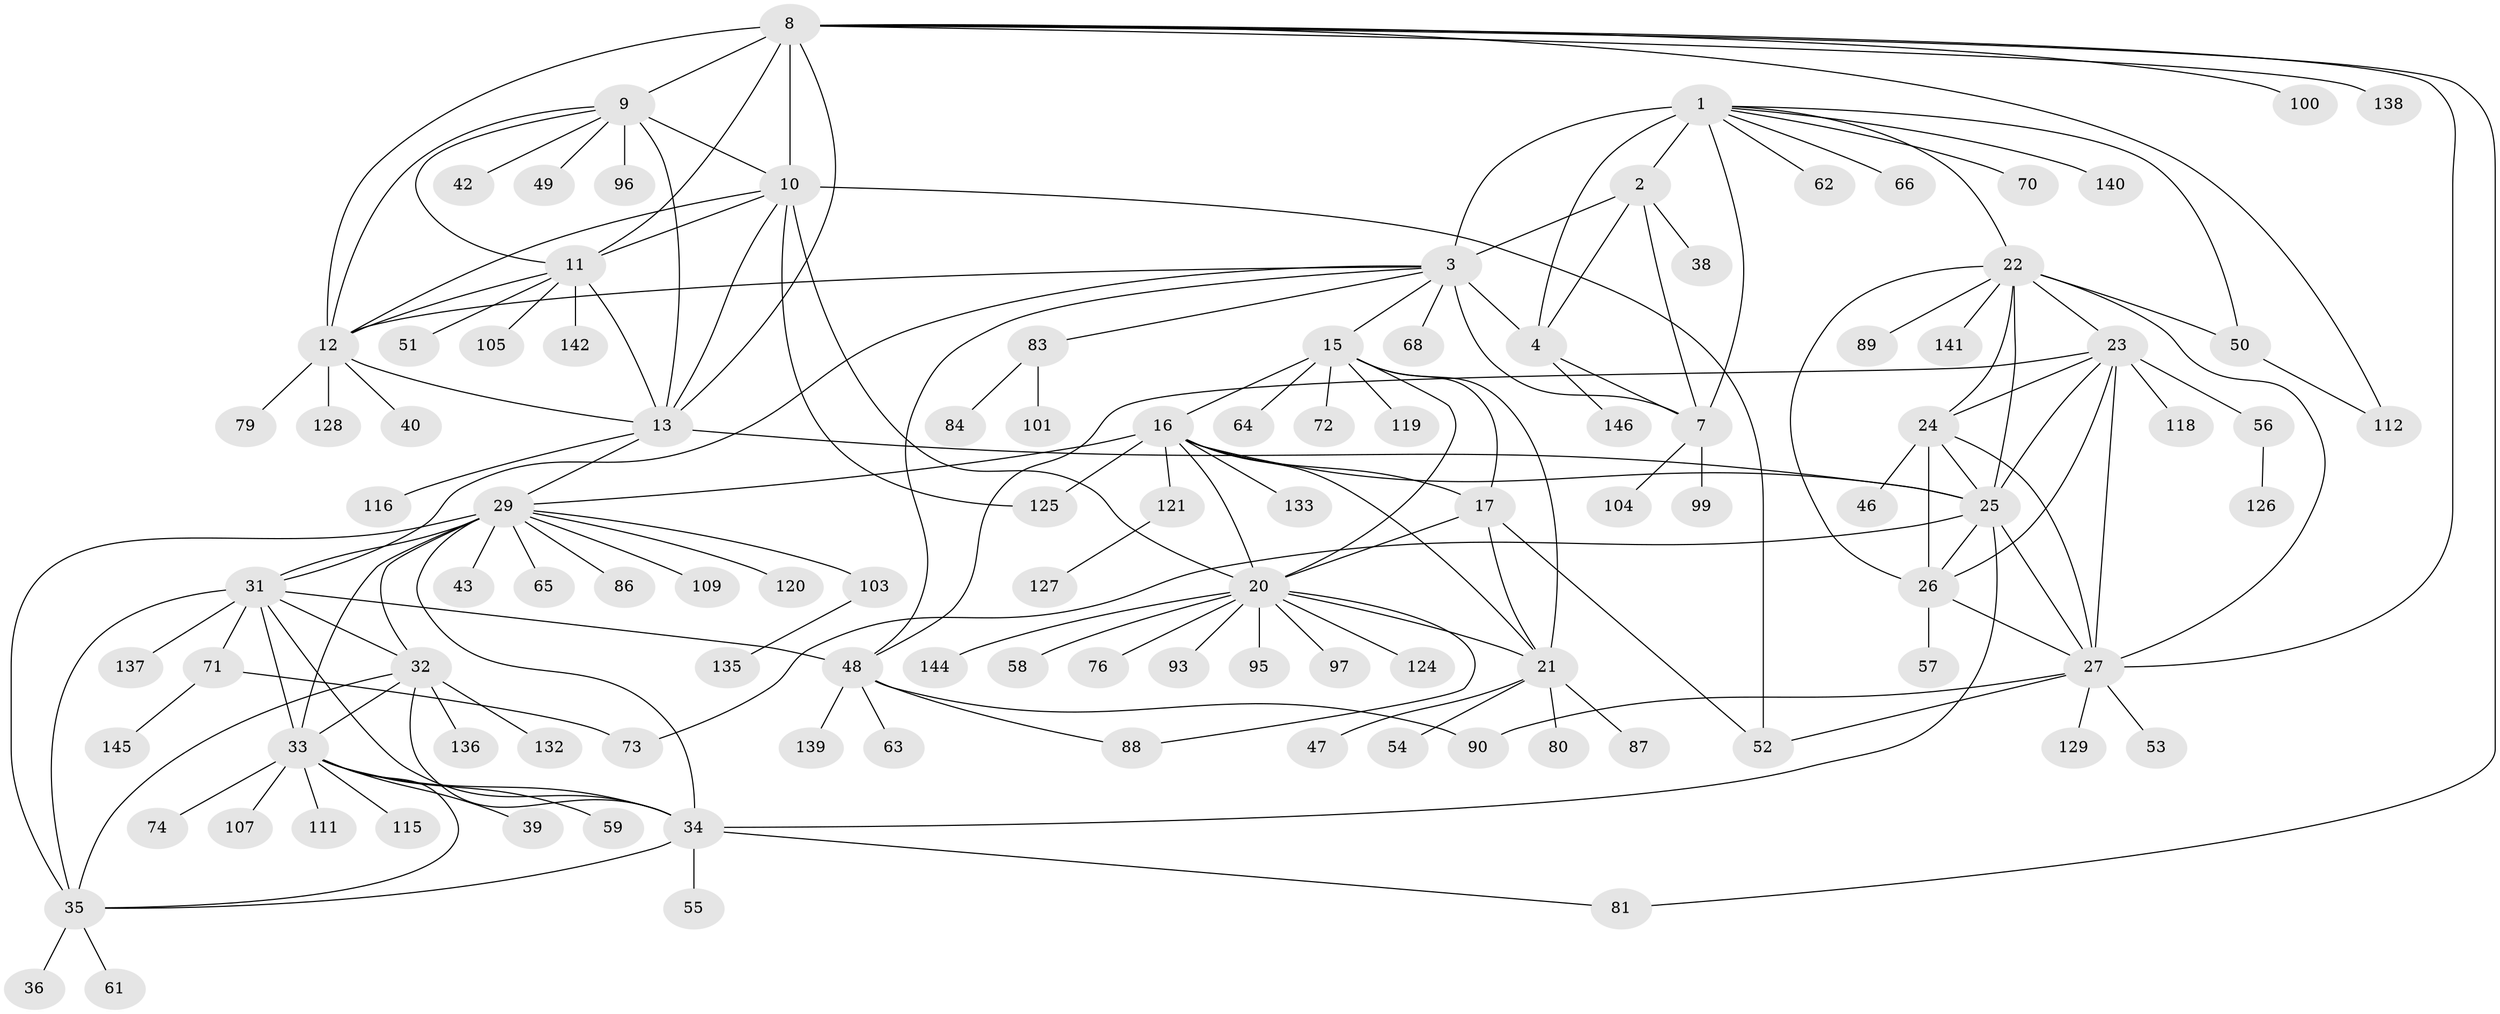 // original degree distribution, {10: 0.03424657534246575, 8: 0.04794520547945205, 11: 0.0410958904109589, 7: 0.0410958904109589, 9: 0.0410958904109589, 6: 0.0136986301369863, 14: 0.00684931506849315, 12: 0.00684931506849315, 13: 0.0136986301369863, 1: 0.589041095890411, 3: 0.0410958904109589, 2: 0.1095890410958904, 4: 0.0136986301369863}
// Generated by graph-tools (version 1.1) at 2025/11/02/27/25 16:11:29]
// undirected, 110 vertices, 169 edges
graph export_dot {
graph [start="1"]
  node [color=gray90,style=filled];
  1 [super="+6"];
  2 [super="+114"];
  3 [super="+5"];
  4 [super="+131"];
  7 [super="+134"];
  8 [super="+14"];
  9 [super="+77"];
  10 [super="+69"];
  11 [super="+37"];
  12 [super="+117"];
  13 [super="+98"];
  15 [super="+60"];
  16 [super="+18"];
  17 [super="+19"];
  20 [super="+41"];
  21 [super="+110"];
  22 [super="+75"];
  23 [super="+106"];
  24 [super="+28"];
  25 [super="+123"];
  26;
  27 [super="+67"];
  29 [super="+30"];
  31 [super="+44"];
  32 [super="+45"];
  33 [super="+122"];
  34;
  35 [super="+78"];
  36;
  38;
  39;
  40;
  42;
  43;
  46;
  47;
  48 [super="+108"];
  49;
  50 [super="+130"];
  51;
  52 [super="+85"];
  53;
  54 [super="+92"];
  55;
  56;
  57;
  58;
  59;
  61;
  62;
  63;
  64;
  65;
  66;
  68;
  70;
  71 [super="+143"];
  72;
  73 [super="+94"];
  74;
  76;
  79;
  80;
  81 [super="+82"];
  83 [super="+91"];
  84;
  86;
  87;
  88;
  89;
  90;
  93;
  95;
  96;
  97;
  99 [super="+102"];
  100;
  101;
  103 [super="+113"];
  104;
  105;
  107;
  109;
  111;
  112;
  115;
  116;
  118;
  119;
  120;
  121;
  124;
  125;
  126;
  127;
  128;
  129;
  132;
  133;
  135;
  136;
  137;
  138;
  139;
  140;
  141;
  142;
  144;
  145;
  146;
  1 -- 2 [weight=2];
  1 -- 3 [weight=4];
  1 -- 4 [weight=2];
  1 -- 7 [weight=2];
  1 -- 22;
  1 -- 50;
  1 -- 70;
  1 -- 140;
  1 -- 66;
  1 -- 62;
  2 -- 3 [weight=2];
  2 -- 4;
  2 -- 7;
  2 -- 38;
  3 -- 4 [weight=2];
  3 -- 7 [weight=2];
  3 -- 12;
  3 -- 15;
  3 -- 48;
  3 -- 68;
  3 -- 83;
  3 -- 31;
  4 -- 7;
  4 -- 146;
  7 -- 99;
  7 -- 104;
  8 -- 9 [weight=2];
  8 -- 10 [weight=2];
  8 -- 11 [weight=2];
  8 -- 12 [weight=2];
  8 -- 13 [weight=2];
  8 -- 81;
  8 -- 100;
  8 -- 138;
  8 -- 112;
  8 -- 27;
  9 -- 10;
  9 -- 11;
  9 -- 12;
  9 -- 13;
  9 -- 42;
  9 -- 49;
  9 -- 96;
  10 -- 11;
  10 -- 12;
  10 -- 13;
  10 -- 20;
  10 -- 52;
  10 -- 125;
  11 -- 12;
  11 -- 13;
  11 -- 51;
  11 -- 105;
  11 -- 142;
  12 -- 13;
  12 -- 40;
  12 -- 79;
  12 -- 128;
  13 -- 29;
  13 -- 25;
  13 -- 116;
  15 -- 16 [weight=2];
  15 -- 17 [weight=2];
  15 -- 20;
  15 -- 21;
  15 -- 64;
  15 -- 72;
  15 -- 119;
  16 -- 17 [weight=4];
  16 -- 20 [weight=2];
  16 -- 21 [weight=2];
  16 -- 25;
  16 -- 125;
  16 -- 133;
  16 -- 121;
  16 -- 29;
  17 -- 20 [weight=2];
  17 -- 21 [weight=2];
  17 -- 52;
  20 -- 21;
  20 -- 58;
  20 -- 76;
  20 -- 93;
  20 -- 95;
  20 -- 97;
  20 -- 144;
  20 -- 88;
  20 -- 124;
  21 -- 47;
  21 -- 54;
  21 -- 80;
  21 -- 87;
  22 -- 23;
  22 -- 24 [weight=2];
  22 -- 25;
  22 -- 26;
  22 -- 27;
  22 -- 50;
  22 -- 89;
  22 -- 141;
  23 -- 24 [weight=2];
  23 -- 25;
  23 -- 26;
  23 -- 27;
  23 -- 56;
  23 -- 118;
  23 -- 48;
  24 -- 25 [weight=2];
  24 -- 26 [weight=2];
  24 -- 27 [weight=2];
  24 -- 46;
  25 -- 26;
  25 -- 27;
  25 -- 34;
  25 -- 73;
  26 -- 27;
  26 -- 57;
  27 -- 52;
  27 -- 53;
  27 -- 90;
  27 -- 129;
  29 -- 31 [weight=2];
  29 -- 32 [weight=2];
  29 -- 33 [weight=2];
  29 -- 34 [weight=2];
  29 -- 35 [weight=2];
  29 -- 43;
  29 -- 65;
  29 -- 103;
  29 -- 109;
  29 -- 86;
  29 -- 120;
  31 -- 32;
  31 -- 33;
  31 -- 34;
  31 -- 35;
  31 -- 48;
  31 -- 71;
  31 -- 137;
  32 -- 33;
  32 -- 34;
  32 -- 35;
  32 -- 136;
  32 -- 132;
  33 -- 34;
  33 -- 35;
  33 -- 39;
  33 -- 59;
  33 -- 74;
  33 -- 107;
  33 -- 111;
  33 -- 115;
  34 -- 35;
  34 -- 55;
  34 -- 81;
  35 -- 36;
  35 -- 61;
  48 -- 63;
  48 -- 88;
  48 -- 90;
  48 -- 139;
  50 -- 112;
  56 -- 126;
  71 -- 73;
  71 -- 145;
  83 -- 84;
  83 -- 101;
  103 -- 135;
  121 -- 127;
}
